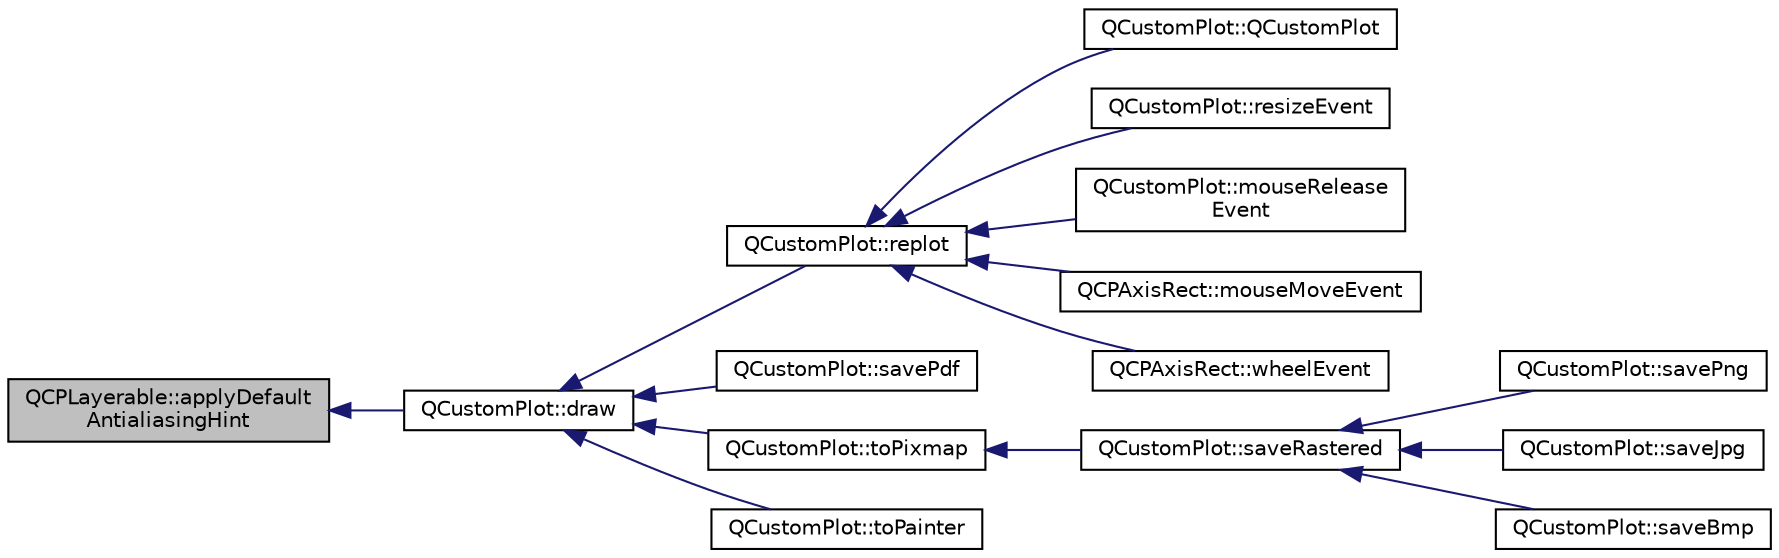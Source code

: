 digraph "QCPLayerable::applyDefaultAntialiasingHint"
{
  edge [fontname="Helvetica",fontsize="10",labelfontname="Helvetica",labelfontsize="10"];
  node [fontname="Helvetica",fontsize="10",shape=record];
  rankdir="LR";
  Node53 [label="QCPLayerable::applyDefault\lAntialiasingHint",height=0.2,width=0.4,color="black", fillcolor="grey75", style="filled", fontcolor="black"];
  Node53 -> Node54 [dir="back",color="midnightblue",fontsize="10",style="solid",fontname="Helvetica"];
  Node54 [label="QCustomPlot::draw",height=0.2,width=0.4,color="black", fillcolor="white", style="filled",URL="$class_q_custom_plot.html#ad7a7d878bf050f101a43008e7d8fdb52"];
  Node54 -> Node55 [dir="back",color="midnightblue",fontsize="10",style="solid",fontname="Helvetica"];
  Node55 [label="QCustomPlot::replot",height=0.2,width=0.4,color="black", fillcolor="white", style="filled",URL="$class_q_custom_plot.html#a606fd384b2a637ce2c24899bcbde77d6"];
  Node55 -> Node56 [dir="back",color="midnightblue",fontsize="10",style="solid",fontname="Helvetica"];
  Node56 [label="QCustomPlot::QCustomPlot",height=0.2,width=0.4,color="black", fillcolor="white", style="filled",URL="$class_q_custom_plot.html#a45b99626558651a6428b83972b0b34b8"];
  Node55 -> Node57 [dir="back",color="midnightblue",fontsize="10",style="solid",fontname="Helvetica"];
  Node57 [label="QCustomPlot::resizeEvent",height=0.2,width=0.4,color="black", fillcolor="white", style="filled",URL="$class_q_custom_plot.html#a13e05523a40c3f08875df5cde85cf0d9"];
  Node55 -> Node58 [dir="back",color="midnightblue",fontsize="10",style="solid",fontname="Helvetica"];
  Node58 [label="QCustomPlot::mouseRelease\lEvent",height=0.2,width=0.4,color="black", fillcolor="white", style="filled",URL="$class_q_custom_plot.html#a724e97d2e8c03e68adac5f4b6164a1b3"];
  Node55 -> Node59 [dir="back",color="midnightblue",fontsize="10",style="solid",fontname="Helvetica"];
  Node59 [label="QCPAxisRect::mouseMoveEvent",height=0.2,width=0.4,color="black", fillcolor="white", style="filled",URL="$class_q_c_p_axis_rect.html#a4baf3d5dd69166788f6ceda0ea182c6e"];
  Node55 -> Node60 [dir="back",color="midnightblue",fontsize="10",style="solid",fontname="Helvetica"];
  Node60 [label="QCPAxisRect::wheelEvent",height=0.2,width=0.4,color="black", fillcolor="white", style="filled",URL="$class_q_c_p_axis_rect.html#a5acf41fc30aa68ea263246ecfad85c31"];
  Node54 -> Node61 [dir="back",color="midnightblue",fontsize="10",style="solid",fontname="Helvetica"];
  Node61 [label="QCustomPlot::savePdf",height=0.2,width=0.4,color="black", fillcolor="white", style="filled",URL="$class_q_custom_plot.html#aaf05c57a72daaeebc9685b670ec57b6d"];
  Node54 -> Node62 [dir="back",color="midnightblue",fontsize="10",style="solid",fontname="Helvetica"];
  Node62 [label="QCustomPlot::toPixmap",height=0.2,width=0.4,color="black", fillcolor="white", style="filled",URL="$class_q_custom_plot.html#aabb974d71ce96c137dc04eb6eab844fe"];
  Node62 -> Node63 [dir="back",color="midnightblue",fontsize="10",style="solid",fontname="Helvetica"];
  Node63 [label="QCustomPlot::saveRastered",height=0.2,width=0.4,color="black", fillcolor="white", style="filled",URL="$class_q_custom_plot.html#ab528b84cf92baabe29b1d0ef2f77c93e"];
  Node63 -> Node64 [dir="back",color="midnightblue",fontsize="10",style="solid",fontname="Helvetica"];
  Node64 [label="QCustomPlot::savePng",height=0.2,width=0.4,color="black", fillcolor="white", style="filled",URL="$class_q_custom_plot.html#a7636261aff1f6d25c9da749ece3fc8b8"];
  Node63 -> Node65 [dir="back",color="midnightblue",fontsize="10",style="solid",fontname="Helvetica"];
  Node65 [label="QCustomPlot::saveJpg",height=0.2,width=0.4,color="black", fillcolor="white", style="filled",URL="$class_q_custom_plot.html#a490c722092d1771e8ce4a7a73dfd84ab"];
  Node63 -> Node66 [dir="back",color="midnightblue",fontsize="10",style="solid",fontname="Helvetica"];
  Node66 [label="QCustomPlot::saveBmp",height=0.2,width=0.4,color="black", fillcolor="white", style="filled",URL="$class_q_custom_plot.html#a6629d9e8e6da4bf18055ee0257fdce9a"];
  Node54 -> Node67 [dir="back",color="midnightblue",fontsize="10",style="solid",fontname="Helvetica"];
  Node67 [label="QCustomPlot::toPainter",height=0.2,width=0.4,color="black", fillcolor="white", style="filled",URL="$class_q_custom_plot.html#a1be68d5c0f1e086d6374d1340a193fb9"];
}
